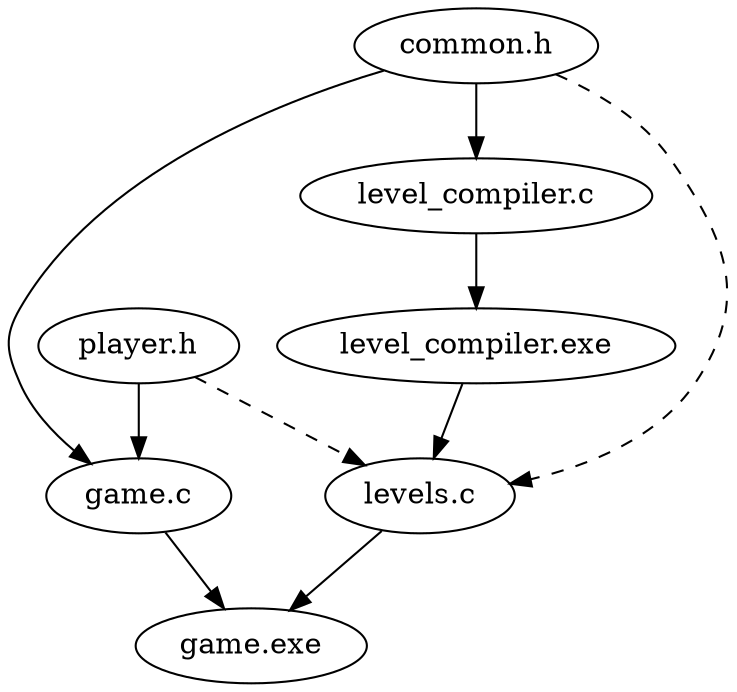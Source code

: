digraph example2 {
	common_h [label = "common.h"];
	player_h [label = "player.h"];
	game_c [label = "game.c"];
	game_exe [label = "game.exe"];

	levcomp_c [label = "level_compiler.c"];
	levcomp [label = "level_compiler.exe"];
	levels_c [label = "levels.c"];

	common_h -> levcomp_c -> levcomp -> levels_c;
	player_h -> levels_c [style = "dashed"];
	common_h -> levels_c [style = "dashed"];
	levels_c -> game_exe;

	common_h -> game_c;
	player_h -> game_c;
	game_c -> game_exe;
}
